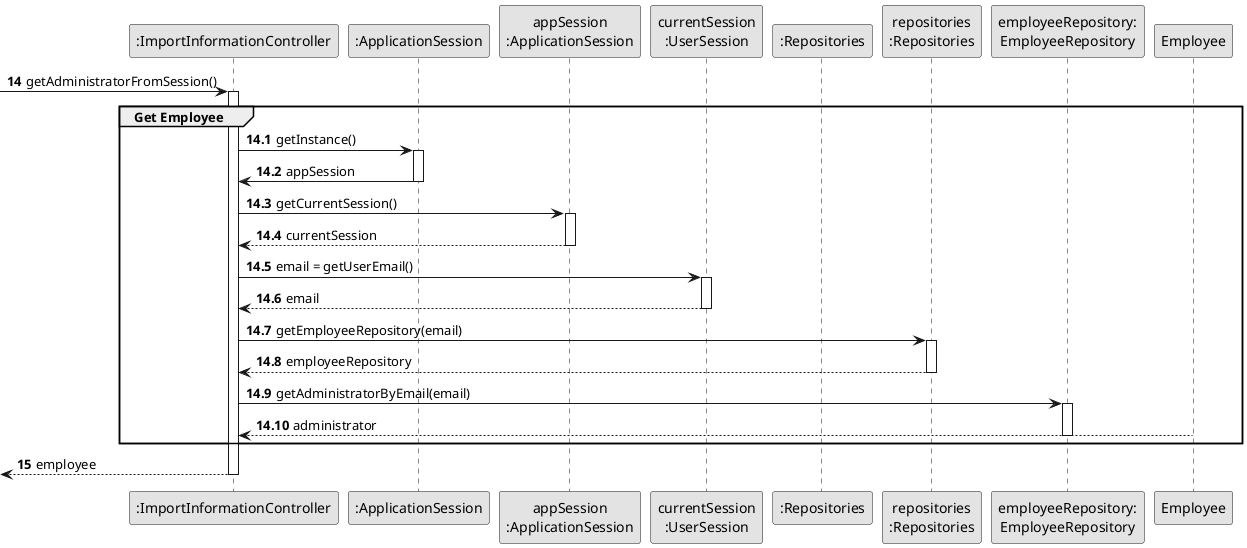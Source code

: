 @startuml
skinparam monochrome true
skinparam packageStyle rectangle
skinparam shadowing false



'hide footbox
participant ":ImportInformationController" as CTRL
participant ":ApplicationSession" as _APP
participant "appSession\n:ApplicationSession" as APP
participant "currentSession\n:UserSession" as SESSAO
participant ":Repositories" as RepositorySingleton
participant "repositories\n:Repositories" as PLAT
participant "employeeRepository:\nEmployeeRepository" as EmployeeRepository

autonumber 14
-> CTRL : getAdministratorFromSession()
autonumber 14.1
activate CTRL

    group Get Employee
        CTRL -> _APP: getInstance()
        activate _APP
            _APP -> CTRL: appSession
        deactivate _APP

        CTRL -> APP: getCurrentSession()
        activate APP

            APP --> CTRL: currentSession
        deactivate APP

        CTRL -> SESSAO: email = getUserEmail()
        activate SESSAO

            SESSAO --> CTRL: email
        deactivate SESSAO

        CTRL -> PLAT: getEmployeeRepository(email)
        activate PLAT

            PLAT --> CTRL: employeeRepository
        deactivate PLAT

        CTRL -> EmployeeRepository: getAdministratorByEmail(email)
        activate EmployeeRepository

            Employee --> CTRL : administrator
        deactivate EmployeeRepository
    end
    autonumber 15
    <-- CTRL : employee
deactivate CTRL

@enduml